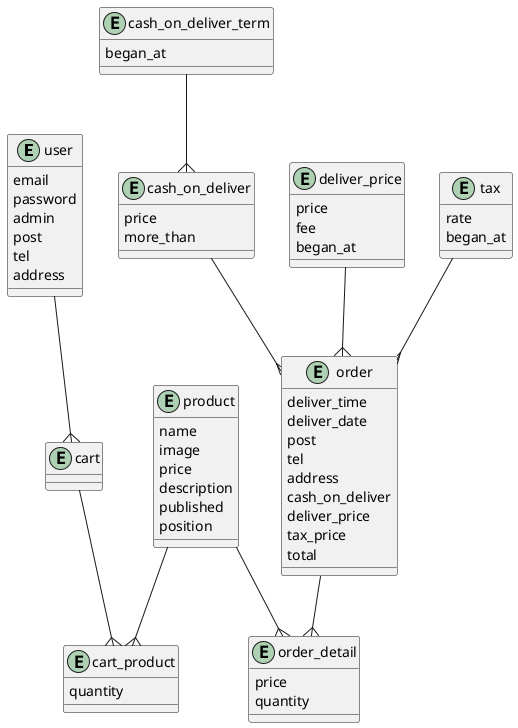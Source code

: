 @startuml

entity "user" {
  email
  password
  admin
  post
  tel
  address
}

entity "cash_on_deliver" {
  price
  more_than
}

entity "cash_on_deliver_term" {
  began_at
}

entity "deliver_price" {
  price
  fee
  began_at
}

entity "tax" {
  rate
  began_at
}

entity "cart" {
}

entity "cart_product" {
  quantity
}

entity "order" {
  deliver_time
  deliver_date
  post
  tel
  address
  cash_on_deliver
  deliver_price
  tax_price
  total
}

entity "order_detail" {
  price
  quantity
}

entity "product" {
  name
  image
  price
  description
  published
  position
}

cash_on_deliver_term--{cash_on_deliver
tax--{order
cart--{cart_product
deliver_price--{order
product--{cart_product
cash_on_deliver--{order
user--{cart
order--{order_detail
product--{order_detail

@enduml
